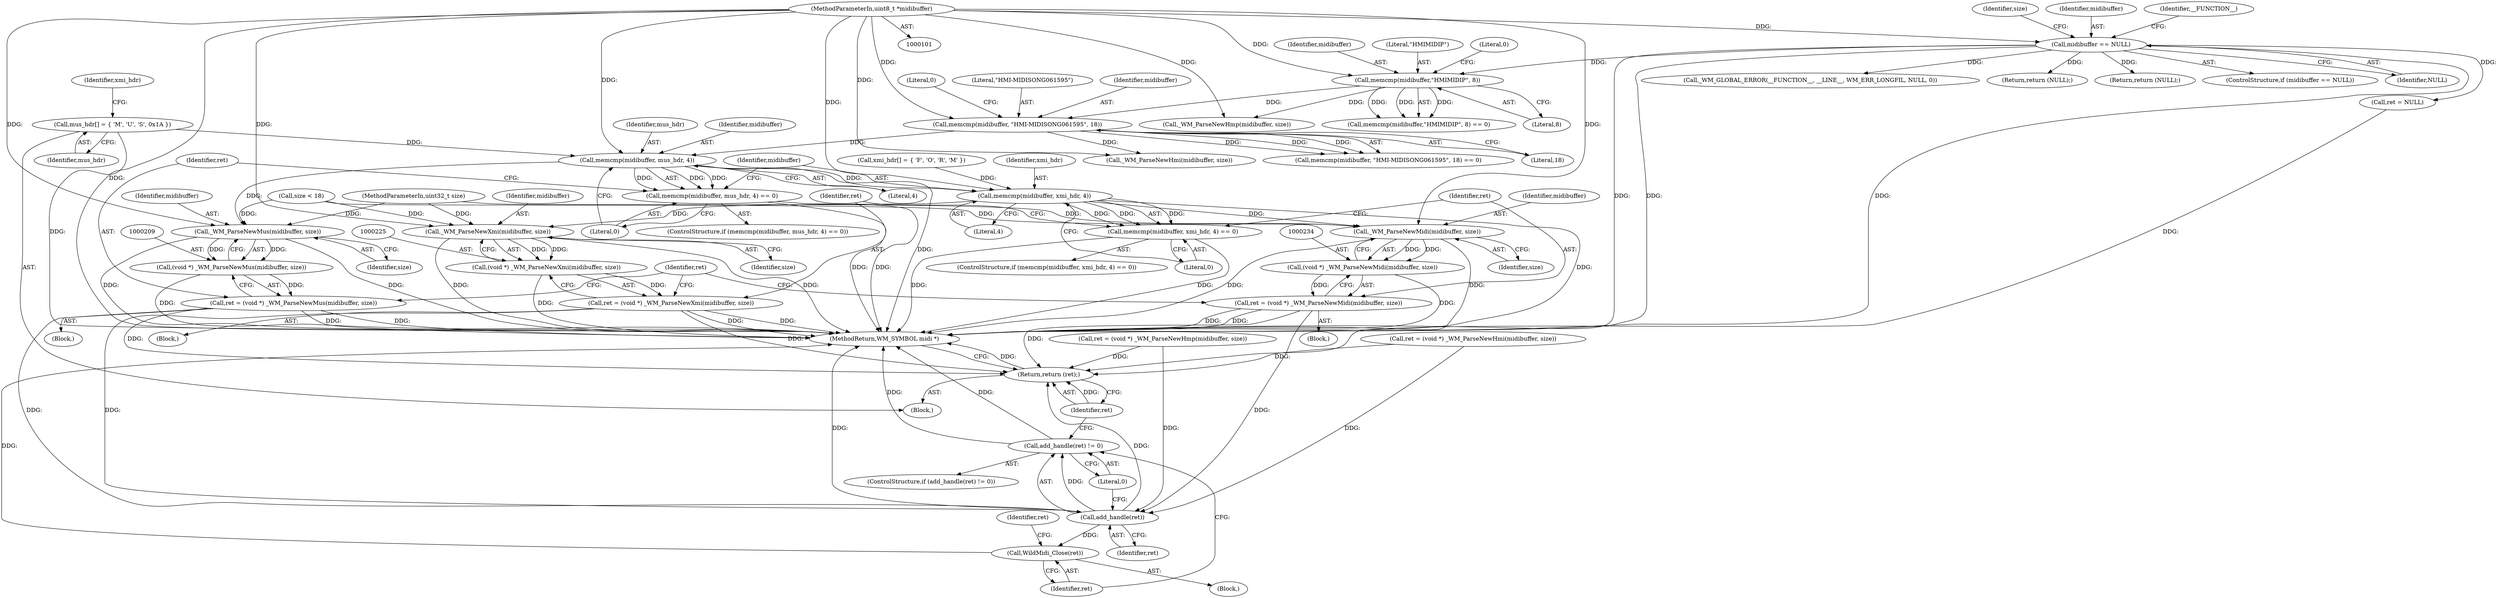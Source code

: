 digraph "0_wildmidi_814f31d8eceda8401eb812fc2e94ed143fdad0ab_0@API" {
"1000200" [label="(Call,memcmp(midibuffer, mus_hdr, 4))"];
"1000184" [label="(Call,memcmp(midibuffer, \"HMI-MIDISONG061595\", 18))"];
"1000168" [label="(Call,memcmp(midibuffer,\"HMIMIDIP\", 8))"];
"1000128" [label="(Call,midibuffer == NULL)"];
"1000102" [label="(MethodParameterIn,uint8_t *midibuffer)"];
"1000106" [label="(Call,mus_hdr[] = { 'M', 'U', 'S', 0x1A })"];
"1000199" [label="(Call,memcmp(midibuffer, mus_hdr, 4) == 0)"];
"1000210" [label="(Call,_WM_ParseNewMus(midibuffer, size))"];
"1000208" [label="(Call,(void *) _WM_ParseNewMus(midibuffer, size))"];
"1000206" [label="(Call,ret = (void *) _WM_ParseNewMus(midibuffer, size))"];
"1000243" [label="(Call,add_handle(ret))"];
"1000242" [label="(Call,add_handle(ret) != 0)"];
"1000247" [label="(Call,WildMidi_Close(ret))"];
"1000252" [label="(Return,return (ret);)"];
"1000216" [label="(Call,memcmp(midibuffer, xmi_hdr, 4))"];
"1000215" [label="(Call,memcmp(midibuffer, xmi_hdr, 4) == 0)"];
"1000226" [label="(Call,_WM_ParseNewXmi(midibuffer, size))"];
"1000224" [label="(Call,(void *) _WM_ParseNewXmi(midibuffer, size))"];
"1000222" [label="(Call,ret = (void *) _WM_ParseNewXmi(midibuffer, size))"];
"1000235" [label="(Call,_WM_ParseNewMidi(midibuffer, size))"];
"1000233" [label="(Call,(void *) _WM_ParseNewMidi(midibuffer, size))"];
"1000231" [label="(Call,ret = (void *) _WM_ParseNewMidi(midibuffer, size))"];
"1000246" [label="(Block,)"];
"1000244" [label="(Identifier,ret)"];
"1000249" [label="(Call,ret = NULL)"];
"1000228" [label="(Identifier,size)"];
"1000142" [label="(Identifier,size)"];
"1000235" [label="(Call,_WM_ParseNewMidi(midibuffer, size))"];
"1000103" [label="(MethodParameterIn,uint32_t size)"];
"1000216" [label="(Call,memcmp(midibuffer, xmi_hdr, 4))"];
"1000239" [label="(Identifier,ret)"];
"1000169" [label="(Identifier,midibuffer)"];
"1000106" [label="(Call,mus_hdr[] = { 'M', 'U', 'S', 0x1A })"];
"1000198" [label="(ControlStructure,if (memcmp(midibuffer, mus_hdr, 4) == 0))"];
"1000145" [label="(Call,_WM_GLOBAL_ERROR(__FUNCTION__, __LINE__, WM_ERR_LONGFIL, NULL, 0))"];
"1000104" [label="(Block,)"];
"1000241" [label="(ControlStructure,if (add_handle(ret) != 0))"];
"1000212" [label="(Identifier,size)"];
"1000236" [label="(Identifier,midibuffer)"];
"1000217" [label="(Identifier,midibuffer)"];
"1000194" [label="(Call,_WM_ParseNewHmi(midibuffer, size))"];
"1000210" [label="(Call,_WM_ParseNewMus(midibuffer, size))"];
"1000226" [label="(Call,_WM_ParseNewXmi(midibuffer, size))"];
"1000183" [label="(Call,memcmp(midibuffer, \"HMI-MIDISONG061595\", 18) == 0)"];
"1000242" [label="(Call,add_handle(ret) != 0)"];
"1000203" [label="(Literal,4)"];
"1000129" [label="(Identifier,midibuffer)"];
"1000233" [label="(Call,(void *) _WM_ParseNewMidi(midibuffer, size))"];
"1000219" [label="(Literal,4)"];
"1000232" [label="(Identifier,ret)"];
"1000185" [label="(Identifier,midibuffer)"];
"1000222" [label="(Call,ret = (void *) _WM_ParseNewXmi(midibuffer, size))"];
"1000252" [label="(Return,return (ret);)"];
"1000220" [label="(Literal,0)"];
"1000128" [label="(Call,midibuffer == NULL)"];
"1000207" [label="(Identifier,ret)"];
"1000199" [label="(Call,memcmp(midibuffer, mus_hdr, 4) == 0)"];
"1000214" [label="(ControlStructure,if (memcmp(midibuffer, xmi_hdr, 4) == 0))"];
"1000204" [label="(Literal,0)"];
"1000171" [label="(Literal,8)"];
"1000188" [label="(Literal,0)"];
"1000250" [label="(Identifier,ret)"];
"1000154" [label="(Call,size < 18)"];
"1000138" [label="(Return,return (NULL);)"];
"1000237" [label="(Identifier,size)"];
"1000110" [label="(Identifier,xmi_hdr)"];
"1000170" [label="(Literal,\"HMIMIDIP\")"];
"1000253" [label="(Identifier,ret)"];
"1000223" [label="(Identifier,ret)"];
"1000206" [label="(Call,ret = (void *) _WM_ParseNewMus(midibuffer, size))"];
"1000254" [label="(MethodReturn,WM_SYMBOL midi *)"];
"1000164" [label="(Return,return (NULL);)"];
"1000107" [label="(Identifier,mus_hdr)"];
"1000202" [label="(Identifier,mus_hdr)"];
"1000211" [label="(Identifier,midibuffer)"];
"1000187" [label="(Literal,18)"];
"1000102" [label="(MethodParameterIn,uint8_t *midibuffer)"];
"1000231" [label="(Call,ret = (void *) _WM_ParseNewMidi(midibuffer, size))"];
"1000167" [label="(Call,memcmp(midibuffer,\"HMIMIDIP\", 8) == 0)"];
"1000248" [label="(Identifier,ret)"];
"1000127" [label="(ControlStructure,if (midibuffer == NULL))"];
"1000243" [label="(Call,add_handle(ret))"];
"1000109" [label="(Call,xmi_hdr[] = { 'F', 'O', 'R', 'M' })"];
"1000190" [label="(Call,ret = (void *) _WM_ParseNewHmi(midibuffer, size))"];
"1000200" [label="(Call,memcmp(midibuffer, mus_hdr, 4))"];
"1000168" [label="(Call,memcmp(midibuffer,\"HMIMIDIP\", 8))"];
"1000227" [label="(Identifier,midibuffer)"];
"1000186" [label="(Literal,\"HMI-MIDISONG061595\")"];
"1000174" [label="(Call,ret = (void *) _WM_ParseNewHmp(midibuffer, size))"];
"1000133" [label="(Identifier,__FUNCTION__)"];
"1000221" [label="(Block,)"];
"1000230" [label="(Block,)"];
"1000184" [label="(Call,memcmp(midibuffer, \"HMI-MIDISONG061595\", 18))"];
"1000201" [label="(Identifier,midibuffer)"];
"1000178" [label="(Call,_WM_ParseNewHmp(midibuffer, size))"];
"1000247" [label="(Call,WildMidi_Close(ret))"];
"1000224" [label="(Call,(void *) _WM_ParseNewXmi(midibuffer, size))"];
"1000130" [label="(Identifier,NULL)"];
"1000245" [label="(Literal,0)"];
"1000208" [label="(Call,(void *) _WM_ParseNewMus(midibuffer, size))"];
"1000218" [label="(Identifier,xmi_hdr)"];
"1000205" [label="(Block,)"];
"1000172" [label="(Literal,0)"];
"1000215" [label="(Call,memcmp(midibuffer, xmi_hdr, 4) == 0)"];
"1000200" -> "1000199"  [label="AST: "];
"1000200" -> "1000203"  [label="CFG: "];
"1000201" -> "1000200"  [label="AST: "];
"1000202" -> "1000200"  [label="AST: "];
"1000203" -> "1000200"  [label="AST: "];
"1000204" -> "1000200"  [label="CFG: "];
"1000200" -> "1000254"  [label="DDG: "];
"1000200" -> "1000199"  [label="DDG: "];
"1000200" -> "1000199"  [label="DDG: "];
"1000200" -> "1000199"  [label="DDG: "];
"1000184" -> "1000200"  [label="DDG: "];
"1000102" -> "1000200"  [label="DDG: "];
"1000106" -> "1000200"  [label="DDG: "];
"1000200" -> "1000210"  [label="DDG: "];
"1000200" -> "1000216"  [label="DDG: "];
"1000184" -> "1000183"  [label="AST: "];
"1000184" -> "1000187"  [label="CFG: "];
"1000185" -> "1000184"  [label="AST: "];
"1000186" -> "1000184"  [label="AST: "];
"1000187" -> "1000184"  [label="AST: "];
"1000188" -> "1000184"  [label="CFG: "];
"1000184" -> "1000183"  [label="DDG: "];
"1000184" -> "1000183"  [label="DDG: "];
"1000184" -> "1000183"  [label="DDG: "];
"1000168" -> "1000184"  [label="DDG: "];
"1000102" -> "1000184"  [label="DDG: "];
"1000184" -> "1000194"  [label="DDG: "];
"1000168" -> "1000167"  [label="AST: "];
"1000168" -> "1000171"  [label="CFG: "];
"1000169" -> "1000168"  [label="AST: "];
"1000170" -> "1000168"  [label="AST: "];
"1000171" -> "1000168"  [label="AST: "];
"1000172" -> "1000168"  [label="CFG: "];
"1000168" -> "1000167"  [label="DDG: "];
"1000168" -> "1000167"  [label="DDG: "];
"1000168" -> "1000167"  [label="DDG: "];
"1000128" -> "1000168"  [label="DDG: "];
"1000102" -> "1000168"  [label="DDG: "];
"1000168" -> "1000178"  [label="DDG: "];
"1000128" -> "1000127"  [label="AST: "];
"1000128" -> "1000130"  [label="CFG: "];
"1000129" -> "1000128"  [label="AST: "];
"1000130" -> "1000128"  [label="AST: "];
"1000133" -> "1000128"  [label="CFG: "];
"1000142" -> "1000128"  [label="CFG: "];
"1000128" -> "1000254"  [label="DDG: "];
"1000128" -> "1000254"  [label="DDG: "];
"1000128" -> "1000254"  [label="DDG: "];
"1000102" -> "1000128"  [label="DDG: "];
"1000128" -> "1000138"  [label="DDG: "];
"1000128" -> "1000145"  [label="DDG: "];
"1000128" -> "1000164"  [label="DDG: "];
"1000128" -> "1000249"  [label="DDG: "];
"1000102" -> "1000101"  [label="AST: "];
"1000102" -> "1000254"  [label="DDG: "];
"1000102" -> "1000178"  [label="DDG: "];
"1000102" -> "1000194"  [label="DDG: "];
"1000102" -> "1000210"  [label="DDG: "];
"1000102" -> "1000216"  [label="DDG: "];
"1000102" -> "1000226"  [label="DDG: "];
"1000102" -> "1000235"  [label="DDG: "];
"1000106" -> "1000104"  [label="AST: "];
"1000106" -> "1000107"  [label="CFG: "];
"1000107" -> "1000106"  [label="AST: "];
"1000110" -> "1000106"  [label="CFG: "];
"1000106" -> "1000254"  [label="DDG: "];
"1000199" -> "1000198"  [label="AST: "];
"1000199" -> "1000204"  [label="CFG: "];
"1000204" -> "1000199"  [label="AST: "];
"1000207" -> "1000199"  [label="CFG: "];
"1000217" -> "1000199"  [label="CFG: "];
"1000199" -> "1000254"  [label="DDG: "];
"1000199" -> "1000254"  [label="DDG: "];
"1000210" -> "1000208"  [label="AST: "];
"1000210" -> "1000212"  [label="CFG: "];
"1000211" -> "1000210"  [label="AST: "];
"1000212" -> "1000210"  [label="AST: "];
"1000208" -> "1000210"  [label="CFG: "];
"1000210" -> "1000254"  [label="DDG: "];
"1000210" -> "1000254"  [label="DDG: "];
"1000210" -> "1000208"  [label="DDG: "];
"1000210" -> "1000208"  [label="DDG: "];
"1000154" -> "1000210"  [label="DDG: "];
"1000103" -> "1000210"  [label="DDG: "];
"1000208" -> "1000206"  [label="AST: "];
"1000209" -> "1000208"  [label="AST: "];
"1000206" -> "1000208"  [label="CFG: "];
"1000208" -> "1000254"  [label="DDG: "];
"1000208" -> "1000206"  [label="DDG: "];
"1000206" -> "1000205"  [label="AST: "];
"1000207" -> "1000206"  [label="AST: "];
"1000239" -> "1000206"  [label="CFG: "];
"1000206" -> "1000254"  [label="DDG: "];
"1000206" -> "1000254"  [label="DDG: "];
"1000206" -> "1000243"  [label="DDG: "];
"1000206" -> "1000252"  [label="DDG: "];
"1000243" -> "1000242"  [label="AST: "];
"1000243" -> "1000244"  [label="CFG: "];
"1000244" -> "1000243"  [label="AST: "];
"1000245" -> "1000243"  [label="CFG: "];
"1000243" -> "1000254"  [label="DDG: "];
"1000243" -> "1000242"  [label="DDG: "];
"1000222" -> "1000243"  [label="DDG: "];
"1000190" -> "1000243"  [label="DDG: "];
"1000231" -> "1000243"  [label="DDG: "];
"1000174" -> "1000243"  [label="DDG: "];
"1000243" -> "1000247"  [label="DDG: "];
"1000243" -> "1000252"  [label="DDG: "];
"1000242" -> "1000241"  [label="AST: "];
"1000242" -> "1000245"  [label="CFG: "];
"1000245" -> "1000242"  [label="AST: "];
"1000248" -> "1000242"  [label="CFG: "];
"1000253" -> "1000242"  [label="CFG: "];
"1000242" -> "1000254"  [label="DDG: "];
"1000242" -> "1000254"  [label="DDG: "];
"1000247" -> "1000246"  [label="AST: "];
"1000247" -> "1000248"  [label="CFG: "];
"1000248" -> "1000247"  [label="AST: "];
"1000250" -> "1000247"  [label="CFG: "];
"1000247" -> "1000254"  [label="DDG: "];
"1000252" -> "1000104"  [label="AST: "];
"1000252" -> "1000253"  [label="CFG: "];
"1000253" -> "1000252"  [label="AST: "];
"1000254" -> "1000252"  [label="CFG: "];
"1000252" -> "1000254"  [label="DDG: "];
"1000253" -> "1000252"  [label="DDG: "];
"1000222" -> "1000252"  [label="DDG: "];
"1000190" -> "1000252"  [label="DDG: "];
"1000231" -> "1000252"  [label="DDG: "];
"1000249" -> "1000252"  [label="DDG: "];
"1000174" -> "1000252"  [label="DDG: "];
"1000216" -> "1000215"  [label="AST: "];
"1000216" -> "1000219"  [label="CFG: "];
"1000217" -> "1000216"  [label="AST: "];
"1000218" -> "1000216"  [label="AST: "];
"1000219" -> "1000216"  [label="AST: "];
"1000220" -> "1000216"  [label="CFG: "];
"1000216" -> "1000254"  [label="DDG: "];
"1000216" -> "1000215"  [label="DDG: "];
"1000216" -> "1000215"  [label="DDG: "];
"1000216" -> "1000215"  [label="DDG: "];
"1000109" -> "1000216"  [label="DDG: "];
"1000216" -> "1000226"  [label="DDG: "];
"1000216" -> "1000235"  [label="DDG: "];
"1000215" -> "1000214"  [label="AST: "];
"1000215" -> "1000220"  [label="CFG: "];
"1000220" -> "1000215"  [label="AST: "];
"1000223" -> "1000215"  [label="CFG: "];
"1000232" -> "1000215"  [label="CFG: "];
"1000215" -> "1000254"  [label="DDG: "];
"1000215" -> "1000254"  [label="DDG: "];
"1000226" -> "1000224"  [label="AST: "];
"1000226" -> "1000228"  [label="CFG: "];
"1000227" -> "1000226"  [label="AST: "];
"1000228" -> "1000226"  [label="AST: "];
"1000224" -> "1000226"  [label="CFG: "];
"1000226" -> "1000254"  [label="DDG: "];
"1000226" -> "1000254"  [label="DDG: "];
"1000226" -> "1000224"  [label="DDG: "];
"1000226" -> "1000224"  [label="DDG: "];
"1000154" -> "1000226"  [label="DDG: "];
"1000103" -> "1000226"  [label="DDG: "];
"1000224" -> "1000222"  [label="AST: "];
"1000225" -> "1000224"  [label="AST: "];
"1000222" -> "1000224"  [label="CFG: "];
"1000224" -> "1000254"  [label="DDG: "];
"1000224" -> "1000222"  [label="DDG: "];
"1000222" -> "1000221"  [label="AST: "];
"1000223" -> "1000222"  [label="AST: "];
"1000239" -> "1000222"  [label="CFG: "];
"1000222" -> "1000254"  [label="DDG: "];
"1000222" -> "1000254"  [label="DDG: "];
"1000235" -> "1000233"  [label="AST: "];
"1000235" -> "1000237"  [label="CFG: "];
"1000236" -> "1000235"  [label="AST: "];
"1000237" -> "1000235"  [label="AST: "];
"1000233" -> "1000235"  [label="CFG: "];
"1000235" -> "1000254"  [label="DDG: "];
"1000235" -> "1000254"  [label="DDG: "];
"1000235" -> "1000233"  [label="DDG: "];
"1000235" -> "1000233"  [label="DDG: "];
"1000154" -> "1000235"  [label="DDG: "];
"1000103" -> "1000235"  [label="DDG: "];
"1000233" -> "1000231"  [label="AST: "];
"1000234" -> "1000233"  [label="AST: "];
"1000231" -> "1000233"  [label="CFG: "];
"1000233" -> "1000254"  [label="DDG: "];
"1000233" -> "1000231"  [label="DDG: "];
"1000231" -> "1000230"  [label="AST: "];
"1000232" -> "1000231"  [label="AST: "];
"1000239" -> "1000231"  [label="CFG: "];
"1000231" -> "1000254"  [label="DDG: "];
"1000231" -> "1000254"  [label="DDG: "];
}
